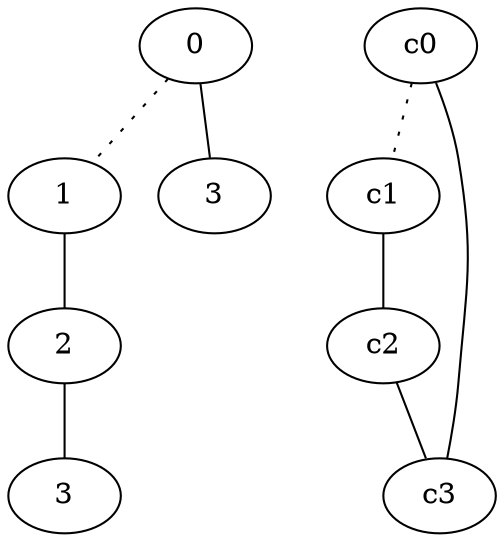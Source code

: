 graph {
a0[label=0];
a1[label=1];
a2[label=2];
a3[label=3];
a4[label=3];
a0 -- a1 [style=dotted];
a0 -- a4;
a1 -- a2;
a2 -- a3;
c0 -- c1 [style=dotted];
c0 -- c3;
c1 -- c2;
c2 -- c3;
}
